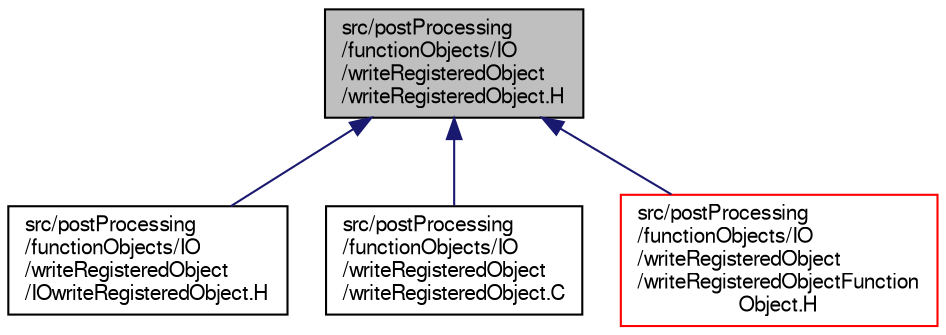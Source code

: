 digraph "src/postProcessing/functionObjects/IO/writeRegisteredObject/writeRegisteredObject.H"
{
  bgcolor="transparent";
  edge [fontname="FreeSans",fontsize="10",labelfontname="FreeSans",labelfontsize="10"];
  node [fontname="FreeSans",fontsize="10",shape=record];
  Node65 [label="src/postProcessing\l/functionObjects/IO\l/writeRegisteredObject\l/writeRegisteredObject.H",height=0.2,width=0.4,color="black", fillcolor="grey75", style="filled", fontcolor="black"];
  Node65 -> Node66 [dir="back",color="midnightblue",fontsize="10",style="solid",fontname="FreeSans"];
  Node66 [label="src/postProcessing\l/functionObjects/IO\l/writeRegisteredObject\l/IOwriteRegisteredObject.H",height=0.2,width=0.4,color="black",URL="$a13634.html"];
  Node65 -> Node67 [dir="back",color="midnightblue",fontsize="10",style="solid",fontname="FreeSans"];
  Node67 [label="src/postProcessing\l/functionObjects/IO\l/writeRegisteredObject\l/writeRegisteredObject.C",height=0.2,width=0.4,color="black",URL="$a13637.html"];
  Node65 -> Node68 [dir="back",color="midnightblue",fontsize="10",style="solid",fontname="FreeSans"];
  Node68 [label="src/postProcessing\l/functionObjects/IO\l/writeRegisteredObject\l/writeRegisteredObjectFunction\lObject.H",height=0.2,width=0.4,color="red",URL="$a13646.html"];
}
